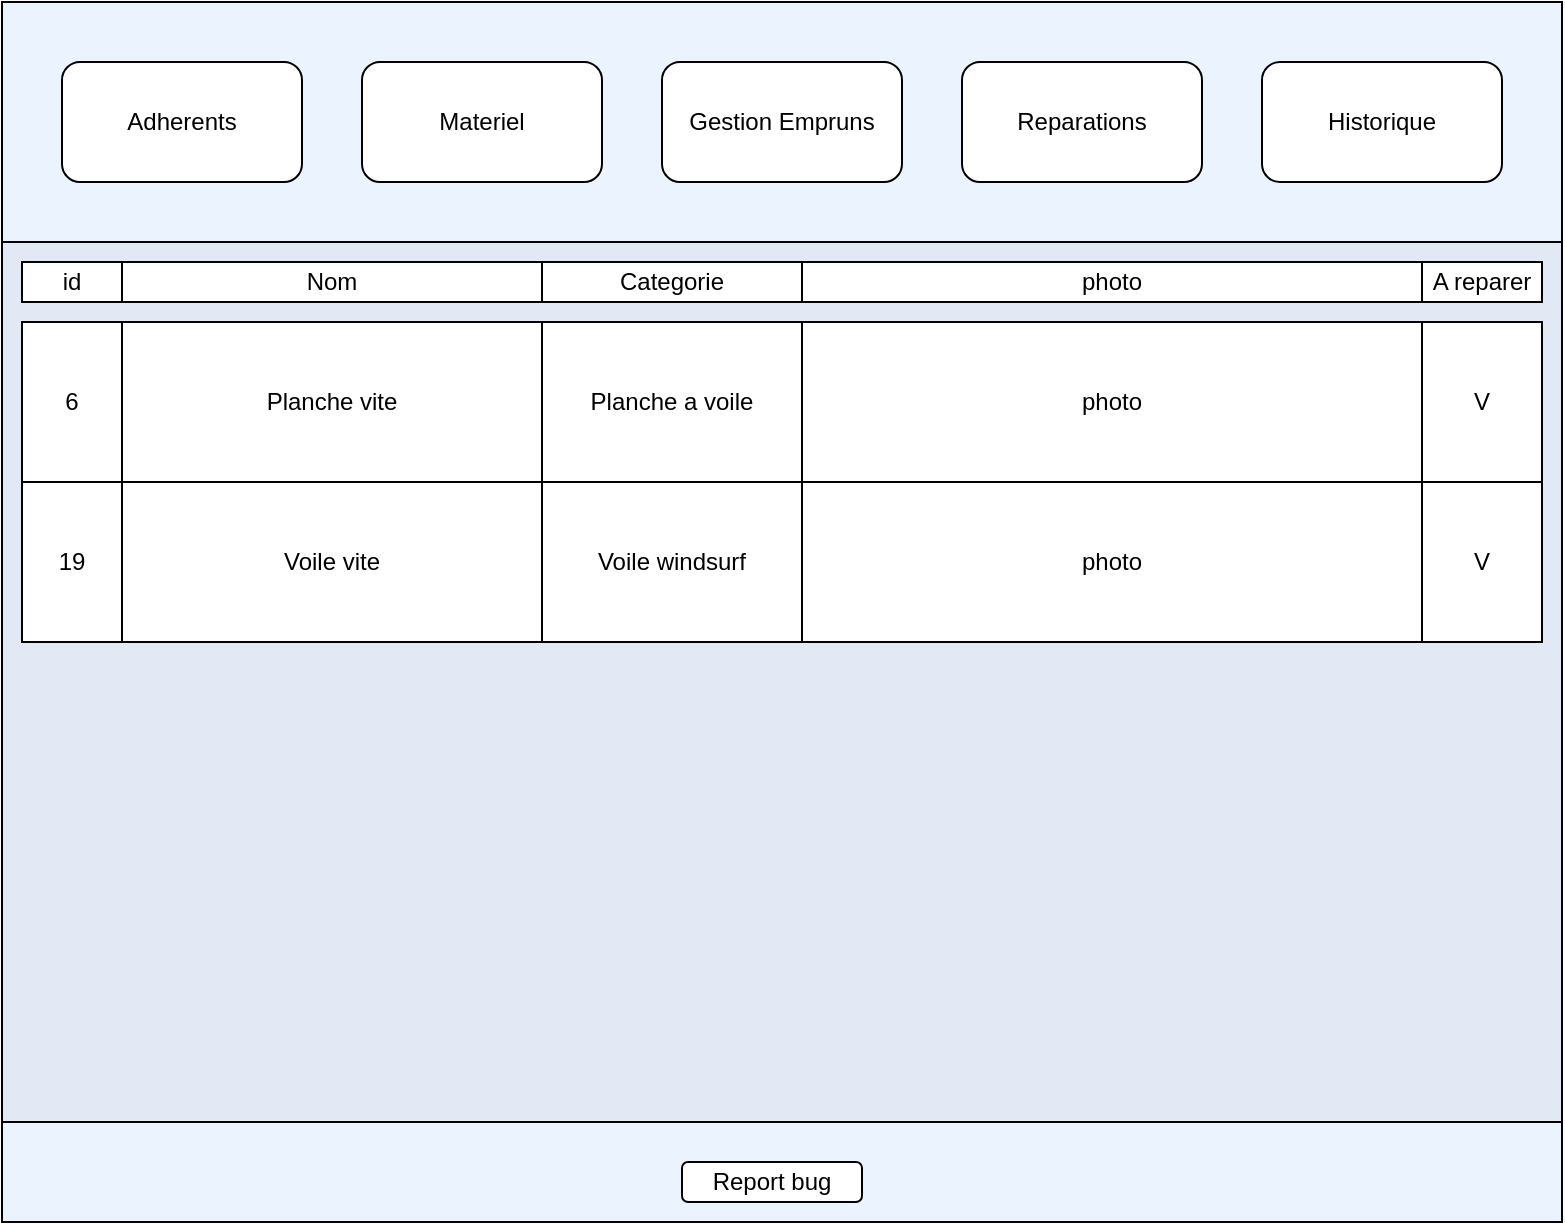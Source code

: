 <mxfile version="23.1.0" type="device">
  <diagram name="Page-1" id="uTffTC_Pb67vYT820Rcr">
    <mxGraphModel dx="1434" dy="746" grid="1" gridSize="10" guides="1" tooltips="1" connect="1" arrows="1" fold="1" page="1" pageScale="1" pageWidth="827" pageHeight="1169" math="0" shadow="0">
      <root>
        <mxCell id="0" />
        <mxCell id="1" parent="0" />
        <mxCell id="sebpEP_0SxB61B78427p-1" value="" style="rounded=0;whiteSpace=wrap;html=1;fillColor=#EBF3FF;" vertex="1" parent="1">
          <mxGeometry width="780" height="120" as="geometry" />
        </mxCell>
        <mxCell id="sebpEP_0SxB61B78427p-2" value="Adherents" style="rounded=1;whiteSpace=wrap;html=1;" vertex="1" parent="1">
          <mxGeometry x="30" y="30" width="120" height="60" as="geometry" />
        </mxCell>
        <mxCell id="sebpEP_0SxB61B78427p-3" value="Materiel" style="rounded=1;whiteSpace=wrap;html=1;" vertex="1" parent="1">
          <mxGeometry x="180" y="30" width="120" height="60" as="geometry" />
        </mxCell>
        <mxCell id="sebpEP_0SxB61B78427p-4" value="Gestion Empruns" style="rounded=1;whiteSpace=wrap;html=1;" vertex="1" parent="1">
          <mxGeometry x="330" y="30" width="120" height="60" as="geometry" />
        </mxCell>
        <mxCell id="sebpEP_0SxB61B78427p-5" value="Reparations" style="rounded=1;whiteSpace=wrap;html=1;" vertex="1" parent="1">
          <mxGeometry x="480" y="30" width="120" height="60" as="geometry" />
        </mxCell>
        <mxCell id="sebpEP_0SxB61B78427p-6" value="Historique" style="rounded=1;whiteSpace=wrap;html=1;" vertex="1" parent="1">
          <mxGeometry x="630" y="30" width="120" height="60" as="geometry" />
        </mxCell>
        <mxCell id="sebpEP_0SxB61B78427p-7" value="" style="rounded=0;whiteSpace=wrap;html=1;fillColor=#E2E9F5;" vertex="1" parent="1">
          <mxGeometry y="120" width="780" height="440" as="geometry" />
        </mxCell>
        <mxCell id="sebpEP_0SxB61B78427p-8" value="" style="rounded=0;whiteSpace=wrap;html=1;fillColor=#EBF3FF;" vertex="1" parent="1">
          <mxGeometry y="560" width="780" height="50" as="geometry" />
        </mxCell>
        <mxCell id="sebpEP_0SxB61B78427p-9" value="Report bug" style="rounded=1;whiteSpace=wrap;html=1;" vertex="1" parent="1">
          <mxGeometry x="340" y="580" width="90" height="20" as="geometry" />
        </mxCell>
        <mxCell id="sebpEP_0SxB61B78427p-153" value="" style="shape=table;startSize=0;container=1;collapsible=0;childLayout=tableLayout;" vertex="1" parent="1">
          <mxGeometry x="10" y="130" width="760" height="20" as="geometry" />
        </mxCell>
        <mxCell id="sebpEP_0SxB61B78427p-154" value="" style="shape=tableRow;horizontal=0;startSize=0;swimlaneHead=0;swimlaneBody=0;strokeColor=inherit;top=0;left=0;bottom=0;right=0;collapsible=0;dropTarget=0;fillColor=none;points=[[0,0.5],[1,0.5]];portConstraint=eastwest;" vertex="1" parent="sebpEP_0SxB61B78427p-153">
          <mxGeometry width="760" height="20" as="geometry" />
        </mxCell>
        <mxCell id="sebpEP_0SxB61B78427p-155" value="id" style="shape=partialRectangle;html=1;whiteSpace=wrap;connectable=0;strokeColor=inherit;overflow=hidden;fillColor=none;top=0;left=0;bottom=0;right=0;pointerEvents=1;" vertex="1" parent="sebpEP_0SxB61B78427p-154">
          <mxGeometry width="50" height="20" as="geometry">
            <mxRectangle width="50" height="20" as="alternateBounds" />
          </mxGeometry>
        </mxCell>
        <mxCell id="sebpEP_0SxB61B78427p-156" value="Nom" style="shape=partialRectangle;html=1;whiteSpace=wrap;connectable=0;strokeColor=inherit;overflow=hidden;fillColor=none;top=0;left=0;bottom=0;right=0;pointerEvents=1;" vertex="1" parent="sebpEP_0SxB61B78427p-154">
          <mxGeometry x="50" width="210" height="20" as="geometry">
            <mxRectangle width="210" height="20" as="alternateBounds" />
          </mxGeometry>
        </mxCell>
        <mxCell id="sebpEP_0SxB61B78427p-157" value="Categorie" style="shape=partialRectangle;html=1;whiteSpace=wrap;connectable=0;strokeColor=inherit;overflow=hidden;fillColor=none;top=0;left=0;bottom=0;right=0;pointerEvents=1;" vertex="1" parent="sebpEP_0SxB61B78427p-154">
          <mxGeometry x="260" width="130" height="20" as="geometry">
            <mxRectangle width="130" height="20" as="alternateBounds" />
          </mxGeometry>
        </mxCell>
        <mxCell id="sebpEP_0SxB61B78427p-158" value="photo" style="shape=partialRectangle;html=1;whiteSpace=wrap;connectable=0;strokeColor=inherit;overflow=hidden;fillColor=none;top=0;left=0;bottom=0;right=0;pointerEvents=1;" vertex="1" parent="sebpEP_0SxB61B78427p-154">
          <mxGeometry x="390" width="310" height="20" as="geometry">
            <mxRectangle width="310" height="20" as="alternateBounds" />
          </mxGeometry>
        </mxCell>
        <mxCell id="sebpEP_0SxB61B78427p-159" value="A reparer" style="shape=partialRectangle;html=1;whiteSpace=wrap;connectable=0;strokeColor=inherit;overflow=hidden;fillColor=none;top=0;left=0;bottom=0;right=0;pointerEvents=1;" vertex="1" parent="sebpEP_0SxB61B78427p-154">
          <mxGeometry x="700" width="60" height="20" as="geometry">
            <mxRectangle width="60" height="20" as="alternateBounds" />
          </mxGeometry>
        </mxCell>
        <mxCell id="sebpEP_0SxB61B78427p-175" value="" style="shape=table;startSize=0;container=1;collapsible=0;childLayout=tableLayout;" vertex="1" parent="1">
          <mxGeometry x="10" y="160" width="760" height="80" as="geometry" />
        </mxCell>
        <mxCell id="sebpEP_0SxB61B78427p-176" value="" style="shape=tableRow;horizontal=0;startSize=0;swimlaneHead=0;swimlaneBody=0;strokeColor=inherit;top=0;left=0;bottom=0;right=0;collapsible=0;dropTarget=0;fillColor=none;points=[[0,0.5],[1,0.5]];portConstraint=eastwest;" vertex="1" parent="sebpEP_0SxB61B78427p-175">
          <mxGeometry width="760" height="80" as="geometry" />
        </mxCell>
        <mxCell id="sebpEP_0SxB61B78427p-177" value="6" style="shape=partialRectangle;html=1;whiteSpace=wrap;connectable=0;strokeColor=inherit;overflow=hidden;fillColor=none;top=0;left=0;bottom=0;right=0;pointerEvents=1;" vertex="1" parent="sebpEP_0SxB61B78427p-176">
          <mxGeometry width="50" height="80" as="geometry">
            <mxRectangle width="50" height="80" as="alternateBounds" />
          </mxGeometry>
        </mxCell>
        <mxCell id="sebpEP_0SxB61B78427p-178" value="Planche vite" style="shape=partialRectangle;html=1;whiteSpace=wrap;connectable=0;strokeColor=inherit;overflow=hidden;fillColor=none;top=0;left=0;bottom=0;right=0;pointerEvents=1;" vertex="1" parent="sebpEP_0SxB61B78427p-176">
          <mxGeometry x="50" width="210" height="80" as="geometry">
            <mxRectangle width="210" height="80" as="alternateBounds" />
          </mxGeometry>
        </mxCell>
        <mxCell id="sebpEP_0SxB61B78427p-179" value="Planche a voile" style="shape=partialRectangle;html=1;whiteSpace=wrap;connectable=0;strokeColor=inherit;overflow=hidden;fillColor=none;top=0;left=0;bottom=0;right=0;pointerEvents=1;" vertex="1" parent="sebpEP_0SxB61B78427p-176">
          <mxGeometry x="260" width="130" height="80" as="geometry">
            <mxRectangle width="130" height="80" as="alternateBounds" />
          </mxGeometry>
        </mxCell>
        <mxCell id="sebpEP_0SxB61B78427p-180" value="photo" style="shape=partialRectangle;html=1;whiteSpace=wrap;connectable=0;strokeColor=inherit;overflow=hidden;fillColor=none;top=0;left=0;bottom=0;right=0;pointerEvents=1;" vertex="1" parent="sebpEP_0SxB61B78427p-176">
          <mxGeometry x="390" width="310" height="80" as="geometry">
            <mxRectangle width="310" height="80" as="alternateBounds" />
          </mxGeometry>
        </mxCell>
        <mxCell id="sebpEP_0SxB61B78427p-181" value="V" style="shape=partialRectangle;html=1;whiteSpace=wrap;connectable=0;strokeColor=inherit;overflow=hidden;fillColor=none;top=0;left=0;bottom=0;right=0;pointerEvents=1;" vertex="1" parent="sebpEP_0SxB61B78427p-176">
          <mxGeometry x="700" width="60" height="80" as="geometry">
            <mxRectangle width="60" height="80" as="alternateBounds" />
          </mxGeometry>
        </mxCell>
        <mxCell id="sebpEP_0SxB61B78427p-182" value="" style="shape=table;startSize=0;container=1;collapsible=0;childLayout=tableLayout;" vertex="1" parent="1">
          <mxGeometry x="10" y="240" width="760" height="80" as="geometry" />
        </mxCell>
        <mxCell id="sebpEP_0SxB61B78427p-183" value="" style="shape=tableRow;horizontal=0;startSize=0;swimlaneHead=0;swimlaneBody=0;strokeColor=inherit;top=0;left=0;bottom=0;right=0;collapsible=0;dropTarget=0;fillColor=none;points=[[0,0.5],[1,0.5]];portConstraint=eastwest;" vertex="1" parent="sebpEP_0SxB61B78427p-182">
          <mxGeometry width="760" height="80" as="geometry" />
        </mxCell>
        <mxCell id="sebpEP_0SxB61B78427p-184" value="19" style="shape=partialRectangle;html=1;whiteSpace=wrap;connectable=0;strokeColor=inherit;overflow=hidden;fillColor=none;top=0;left=0;bottom=0;right=0;pointerEvents=1;" vertex="1" parent="sebpEP_0SxB61B78427p-183">
          <mxGeometry width="50" height="80" as="geometry">
            <mxRectangle width="50" height="80" as="alternateBounds" />
          </mxGeometry>
        </mxCell>
        <mxCell id="sebpEP_0SxB61B78427p-185" value="Voile vite" style="shape=partialRectangle;html=1;whiteSpace=wrap;connectable=0;strokeColor=inherit;overflow=hidden;fillColor=none;top=0;left=0;bottom=0;right=0;pointerEvents=1;" vertex="1" parent="sebpEP_0SxB61B78427p-183">
          <mxGeometry x="50" width="210" height="80" as="geometry">
            <mxRectangle width="210" height="80" as="alternateBounds" />
          </mxGeometry>
        </mxCell>
        <mxCell id="sebpEP_0SxB61B78427p-186" value="Voile windsurf" style="shape=partialRectangle;html=1;whiteSpace=wrap;connectable=0;strokeColor=inherit;overflow=hidden;fillColor=none;top=0;left=0;bottom=0;right=0;pointerEvents=1;" vertex="1" parent="sebpEP_0SxB61B78427p-183">
          <mxGeometry x="260" width="130" height="80" as="geometry">
            <mxRectangle width="130" height="80" as="alternateBounds" />
          </mxGeometry>
        </mxCell>
        <mxCell id="sebpEP_0SxB61B78427p-187" value="photo" style="shape=partialRectangle;html=1;whiteSpace=wrap;connectable=0;strokeColor=inherit;overflow=hidden;fillColor=none;top=0;left=0;bottom=0;right=0;pointerEvents=1;" vertex="1" parent="sebpEP_0SxB61B78427p-183">
          <mxGeometry x="390" width="310" height="80" as="geometry">
            <mxRectangle width="310" height="80" as="alternateBounds" />
          </mxGeometry>
        </mxCell>
        <mxCell id="sebpEP_0SxB61B78427p-188" value="V" style="shape=partialRectangle;html=1;whiteSpace=wrap;connectable=0;strokeColor=inherit;overflow=hidden;fillColor=none;top=0;left=0;bottom=0;right=0;pointerEvents=1;" vertex="1" parent="sebpEP_0SxB61B78427p-183">
          <mxGeometry x="700" width="60" height="80" as="geometry">
            <mxRectangle width="60" height="80" as="alternateBounds" />
          </mxGeometry>
        </mxCell>
      </root>
    </mxGraphModel>
  </diagram>
</mxfile>
